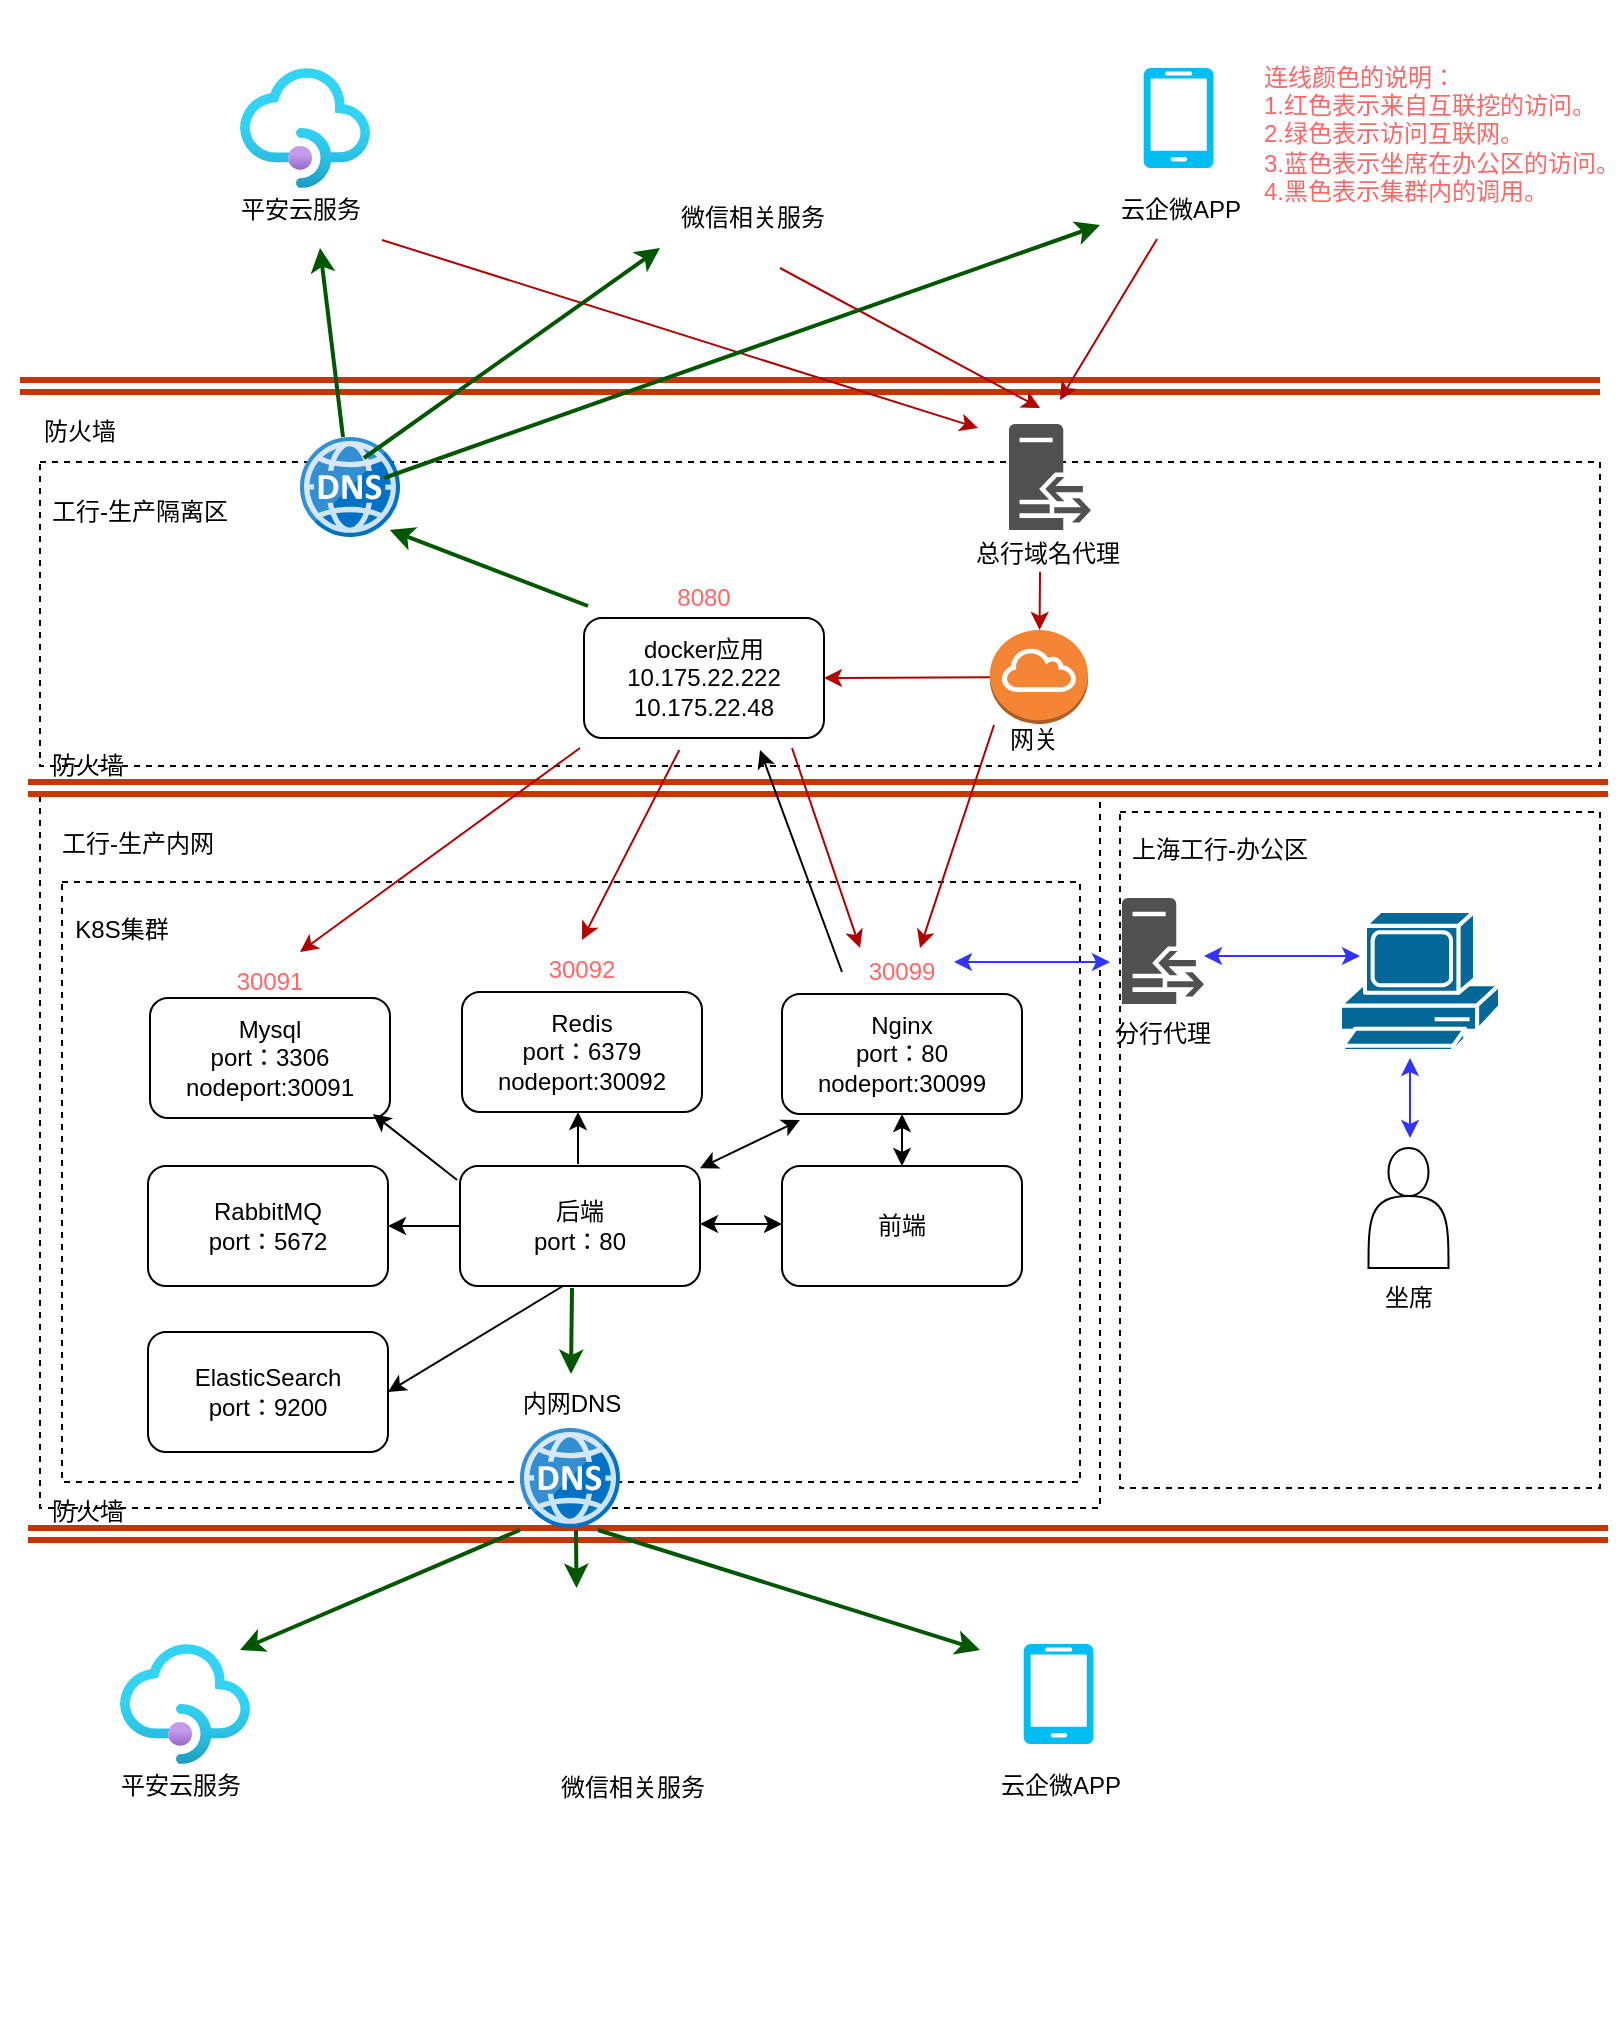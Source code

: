 <mxfile version="24.2.2" type="github">
  <diagram name="第 1 页" id="H5Td6hfvK_dSOBT4_KqR">
    <mxGraphModel dx="1368" dy="844" grid="1" gridSize="10" guides="1" tooltips="1" connect="1" arrows="1" fold="1" page="1" pageScale="1" pageWidth="827" pageHeight="1169" math="0" shadow="0">
      <root>
        <mxCell id="0" />
        <mxCell id="1" parent="0" />
        <mxCell id="0VPpqt3ser_8MPo7c0mN-2" value="" style="rounded=0;whiteSpace=wrap;html=1;fillColor=none;dashed=1;" parent="1" vertex="1">
          <mxGeometry x="30" y="572" width="530" height="357" as="geometry" />
        </mxCell>
        <mxCell id="0VPpqt3ser_8MPo7c0mN-9" value="" style="rounded=0;whiteSpace=wrap;html=1;fillColor=none;dashed=1;" parent="1" vertex="1">
          <mxGeometry x="41" y="616" width="509" height="300" as="geometry" />
        </mxCell>
        <mxCell id="0VPpqt3ser_8MPo7c0mN-4" value="" style="rounded=0;whiteSpace=wrap;html=1;fillColor=none;dashed=1;" parent="1" vertex="1">
          <mxGeometry x="30" y="406" width="780" height="152" as="geometry" />
        </mxCell>
        <mxCell id="0VPpqt3ser_8MPo7c0mN-3" value="工行-生产内网" style="text;html=1;align=center;verticalAlign=middle;whiteSpace=wrap;rounded=0;" parent="1" vertex="1">
          <mxGeometry x="29" y="582" width="100" height="30" as="geometry" />
        </mxCell>
        <mxCell id="0VPpqt3ser_8MPo7c0mN-5" value="工行-生产隔离区" style="text;html=1;align=center;verticalAlign=middle;whiteSpace=wrap;rounded=0;" parent="1" vertex="1">
          <mxGeometry x="30" y="416" width="100" height="30" as="geometry" />
        </mxCell>
        <mxCell id="0VPpqt3ser_8MPo7c0mN-6" value="" style="rounded=0;whiteSpace=wrap;html=1;fillColor=none;dashed=1;" parent="1" vertex="1">
          <mxGeometry x="570" y="581" width="240" height="338" as="geometry" />
        </mxCell>
        <mxCell id="0VPpqt3ser_8MPo7c0mN-7" value="上海工行-办公区" style="text;html=1;align=center;verticalAlign=middle;whiteSpace=wrap;rounded=0;" parent="1" vertex="1">
          <mxGeometry x="570" y="585" width="100" height="30" as="geometry" />
        </mxCell>
        <mxCell id="0VPpqt3ser_8MPo7c0mN-10" value="K8S集群" style="text;html=1;align=center;verticalAlign=middle;whiteSpace=wrap;rounded=0;" parent="1" vertex="1">
          <mxGeometry x="41" y="625" width="60" height="30" as="geometry" />
        </mxCell>
        <mxCell id="0VPpqt3ser_8MPo7c0mN-12" value="&lt;div&gt;&lt;span style=&quot;background-color: initial;&quot;&gt;RabbitMQ&lt;/span&gt;&lt;/div&gt;&lt;div&gt;&lt;span style=&quot;background-color: initial;&quot;&gt;port：5672&lt;/span&gt;&lt;/div&gt;" style="rounded=1;whiteSpace=wrap;html=1;" parent="1" vertex="1">
          <mxGeometry x="84" y="758" width="120" height="60" as="geometry" />
        </mxCell>
        <mxCell id="0VPpqt3ser_8MPo7c0mN-13" value="&lt;div&gt;ElasticSearch&lt;/div&gt;&lt;div&gt;&lt;span style=&quot;background-color: initial;&quot;&gt;port：9200&lt;/span&gt;&lt;/div&gt;" style="rounded=1;whiteSpace=wrap;html=1;" parent="1" vertex="1">
          <mxGeometry x="84" y="841" width="120" height="60" as="geometry" />
        </mxCell>
        <mxCell id="0VPpqt3ser_8MPo7c0mN-15" value="&lt;div&gt;后端&lt;/div&gt;&lt;div&gt;port：80&lt;/div&gt;" style="rounded=1;whiteSpace=wrap;html=1;" parent="1" vertex="1">
          <mxGeometry x="240" y="758" width="120" height="60" as="geometry" />
        </mxCell>
        <mxCell id="0VPpqt3ser_8MPo7c0mN-24" value="" style="shape=mxgraph.cisco.computers_and_peripherals.pc;html=1;pointerEvents=1;dashed=0;fillColor=#036897;strokeColor=#ffffff;strokeWidth=2;verticalLabelPosition=bottom;verticalAlign=top;align=center;outlineConnect=0;" parent="1" vertex="1">
          <mxGeometry x="680" y="630.5" width="80" height="70" as="geometry" />
        </mxCell>
        <mxCell id="0VPpqt3ser_8MPo7c0mN-65" value="" style="group" parent="1" vertex="1" connectable="0">
          <mxGeometry x="120" y="210" width="81" height="85" as="geometry" />
        </mxCell>
        <mxCell id="0VPpqt3ser_8MPo7c0mN-52" value="" style="image;aspect=fixed;html=1;points=[];align=center;fontSize=12;image=img/lib/azure2/app_services/API_Management_Services.svg;" parent="0VPpqt3ser_8MPo7c0mN-65" vertex="1">
          <mxGeometry x="10" y="-1" width="65" height="60" as="geometry" />
        </mxCell>
        <mxCell id="0VPpqt3ser_8MPo7c0mN-57" value="平安云服务" style="text;html=1;align=center;verticalAlign=middle;whiteSpace=wrap;rounded=0;" parent="0VPpqt3ser_8MPo7c0mN-65" vertex="1">
          <mxGeometry y="55" width="81" height="30" as="geometry" />
        </mxCell>
        <mxCell id="0VPpqt3ser_8MPo7c0mN-66" value="" style="group" parent="1" vertex="1" connectable="0">
          <mxGeometry x="331" y="175" width="109" height="124" as="geometry" />
        </mxCell>
        <mxCell id="0VPpqt3ser_8MPo7c0mN-58" value="" style="shape=image;html=1;verticalAlign=top;verticalLabelPosition=bottom;labelBackgroundColor=#ffffff;imageAspect=0;aspect=fixed;image=https://cdn4.iconfinder.com/data/icons/social-media-2346/512/we_chat-01-128.png" parent="0VPpqt3ser_8MPo7c0mN-66" vertex="1">
          <mxGeometry width="109" height="109" as="geometry" />
        </mxCell>
        <mxCell id="0VPpqt3ser_8MPo7c0mN-60" value="微信相关服务" style="text;html=1;align=center;verticalAlign=middle;whiteSpace=wrap;rounded=0;" parent="0VPpqt3ser_8MPo7c0mN-66" vertex="1">
          <mxGeometry x="15" y="94" width="81" height="30" as="geometry" />
        </mxCell>
        <mxCell id="0VPpqt3ser_8MPo7c0mN-67" value="" style="group" parent="1" vertex="1" connectable="0">
          <mxGeometry x="560" y="210" width="81" height="85" as="geometry" />
        </mxCell>
        <mxCell id="0VPpqt3ser_8MPo7c0mN-55" value="" style="verticalLabelPosition=bottom;html=1;verticalAlign=top;align=center;strokeColor=none;fillColor=#00BEF2;shape=mxgraph.azure.mobile;pointerEvents=1;" parent="0VPpqt3ser_8MPo7c0mN-67" vertex="1">
          <mxGeometry x="21.75" y="-1" width="35" height="50" as="geometry" />
        </mxCell>
        <mxCell id="0VPpqt3ser_8MPo7c0mN-61" value="云企微APP" style="text;html=1;align=center;verticalAlign=middle;whiteSpace=wrap;rounded=0;" parent="0VPpqt3ser_8MPo7c0mN-67" vertex="1">
          <mxGeometry y="55" width="81" height="30" as="geometry" />
        </mxCell>
        <mxCell id="0VPpqt3ser_8MPo7c0mN-70" value="" style="group" parent="1" vertex="1" connectable="0">
          <mxGeometry x="302" y="459" width="120" height="85" as="geometry" />
        </mxCell>
        <mxCell id="0VPpqt3ser_8MPo7c0mN-1" value="&lt;div&gt;docker应用&lt;/div&gt;10.175.22.222&lt;div&gt;10.175.22.48&lt;br&gt;&lt;/div&gt;" style="rounded=1;whiteSpace=wrap;html=1;" parent="0VPpqt3ser_8MPo7c0mN-70" vertex="1">
          <mxGeometry y="25" width="120" height="60" as="geometry" />
        </mxCell>
        <mxCell id="0VPpqt3ser_8MPo7c0mN-50" value="8080" style="text;html=1;align=center;verticalAlign=middle;whiteSpace=wrap;rounded=0;fontColor=#FF6666;" parent="0VPpqt3ser_8MPo7c0mN-70" vertex="1">
          <mxGeometry x="30" width="60" height="30" as="geometry" />
        </mxCell>
        <mxCell id="0VPpqt3ser_8MPo7c0mN-71" value="" style="group" parent="1" vertex="1" connectable="0">
          <mxGeometry x="680" y="749" width="70" height="90" as="geometry" />
        </mxCell>
        <mxCell id="0VPpqt3ser_8MPo7c0mN-23" value="" style="shape=actor;whiteSpace=wrap;html=1;" parent="0VPpqt3ser_8MPo7c0mN-71" vertex="1">
          <mxGeometry x="14.25" width="40" height="60" as="geometry" />
        </mxCell>
        <mxCell id="0VPpqt3ser_8MPo7c0mN-37" value="坐席" style="text;html=1;align=center;verticalAlign=middle;whiteSpace=wrap;rounded=0;" parent="0VPpqt3ser_8MPo7c0mN-71" vertex="1">
          <mxGeometry y="60" width="68.5" height="30" as="geometry" />
        </mxCell>
        <mxCell id="0VPpqt3ser_8MPo7c0mN-72" value="" style="group" parent="1" vertex="1" connectable="0">
          <mxGeometry x="85" y="651" width="120" height="83" as="geometry" />
        </mxCell>
        <mxCell id="0VPpqt3ser_8MPo7c0mN-11" value="&lt;div&gt;Mysql&lt;/div&gt;&lt;div&gt;port：3306&lt;/div&gt;&lt;div&gt;nodeport:30091&lt;/div&gt;" style="rounded=1;whiteSpace=wrap;html=1;" parent="0VPpqt3ser_8MPo7c0mN-72" vertex="1">
          <mxGeometry y="23" width="120" height="60" as="geometry" />
        </mxCell>
        <mxCell id="0VPpqt3ser_8MPo7c0mN-35" value="30091" style="text;html=1;align=center;verticalAlign=middle;whiteSpace=wrap;rounded=0;fontColor=#FF6666;" parent="0VPpqt3ser_8MPo7c0mN-72" vertex="1">
          <mxGeometry x="30" width="60" height="30" as="geometry" />
        </mxCell>
        <mxCell id="0VPpqt3ser_8MPo7c0mN-73" value="" style="group" parent="1" vertex="1" connectable="0">
          <mxGeometry x="241" y="645" width="120" height="86" as="geometry" />
        </mxCell>
        <mxCell id="0VPpqt3ser_8MPo7c0mN-8" value="&lt;div&gt;&lt;span style=&quot;background-color: initial;&quot;&gt;Redis&lt;/span&gt;&lt;/div&gt;&lt;div&gt;&lt;span style=&quot;background-color: initial;&quot;&gt;port：6379&lt;/span&gt;&lt;/div&gt;&lt;div&gt;nodeport:30092&lt;/div&gt;" style="rounded=1;whiteSpace=wrap;html=1;" parent="0VPpqt3ser_8MPo7c0mN-73" vertex="1">
          <mxGeometry y="26" width="120" height="60" as="geometry" />
        </mxCell>
        <mxCell id="0VPpqt3ser_8MPo7c0mN-36" value="30092" style="text;html=1;align=center;verticalAlign=middle;whiteSpace=wrap;rounded=0;fontColor=#FF6666;" parent="0VPpqt3ser_8MPo7c0mN-73" vertex="1">
          <mxGeometry x="30" width="60" height="30" as="geometry" />
        </mxCell>
        <mxCell id="0VPpqt3ser_8MPo7c0mN-75" value="" style="group" parent="1" vertex="1" connectable="0">
          <mxGeometry x="10" y="376" width="800" height="87.0" as="geometry" />
        </mxCell>
        <mxCell id="0VPpqt3ser_8MPo7c0mN-39" value="" style="shape=link;html=1;rounded=0;labelBackgroundColor=#FFB366;fontColor=#FFB366;labelBorderColor=#FFB366;strokeColor=#C73500;fillColor=#fa6800;strokeWidth=3;" parent="0VPpqt3ser_8MPo7c0mN-75" edge="1">
          <mxGeometry width="100" relative="1" as="geometry">
            <mxPoint x="10" y="-8" as="sourcePoint" />
            <mxPoint x="800" y="-8" as="targetPoint" />
          </mxGeometry>
        </mxCell>
        <mxCell id="0VPpqt3ser_8MPo7c0mN-42" value="防火墙" style="text;html=1;align=center;verticalAlign=middle;whiteSpace=wrap;rounded=0;" parent="0VPpqt3ser_8MPo7c0mN-75" vertex="1">
          <mxGeometry width="80" height="30" as="geometry" />
        </mxCell>
        <mxCell id="0VPpqt3ser_8MPo7c0mN-79" value="" style="group" parent="1" vertex="1" connectable="0">
          <mxGeometry x="557.25" y="624" width="68.5" height="83" as="geometry" />
        </mxCell>
        <mxCell id="0VPpqt3ser_8MPo7c0mN-30" value="分行代理" style="text;html=1;align=center;verticalAlign=middle;whiteSpace=wrap;rounded=0;" parent="0VPpqt3ser_8MPo7c0mN-79" vertex="1">
          <mxGeometry y="53" width="68.5" height="30" as="geometry" />
        </mxCell>
        <mxCell id="0VPpqt3ser_8MPo7c0mN-32" value="" style="sketch=0;pointerEvents=1;shadow=0;dashed=0;html=1;strokeColor=none;fillColor=#505050;labelPosition=center;verticalLabelPosition=bottom;verticalAlign=top;outlineConnect=0;align=center;shape=mxgraph.office.servers.reverse_proxy;" parent="0VPpqt3ser_8MPo7c0mN-79" vertex="1">
          <mxGeometry x="13.75" width="41" height="53" as="geometry" />
        </mxCell>
        <mxCell id="0VPpqt3ser_8MPo7c0mN-80" value="" style="group" parent="1" vertex="1" connectable="0">
          <mxGeometry x="14" y="543" width="800" height="30" as="geometry" />
        </mxCell>
        <mxCell id="0VPpqt3ser_8MPo7c0mN-81" value="" style="shape=link;html=1;rounded=0;labelBackgroundColor=#FFB366;fontColor=#FFB366;labelBorderColor=#FFB366;strokeColor=#C73500;fillColor=#fa6800;strokeWidth=3;" parent="0VPpqt3ser_8MPo7c0mN-80" edge="1">
          <mxGeometry width="100" relative="1" as="geometry">
            <mxPoint x="10" y="26" as="sourcePoint" />
            <mxPoint x="800" y="26" as="targetPoint" />
          </mxGeometry>
        </mxCell>
        <mxCell id="0VPpqt3ser_8MPo7c0mN-82" value="防火墙" style="text;html=1;align=center;verticalAlign=middle;whiteSpace=wrap;rounded=0;" parent="0VPpqt3ser_8MPo7c0mN-80" vertex="1">
          <mxGeometry width="80" height="30" as="geometry" />
        </mxCell>
        <mxCell id="0VPpqt3ser_8MPo7c0mN-122" value="" style="edgeStyle=orthogonalEdgeStyle;rounded=0;orthogonalLoop=1;jettySize=auto;html=1;startArrow=classic;startFill=1;" parent="1" edge="1">
          <mxGeometry relative="1" as="geometry">
            <mxPoint x="401" y="787" as="sourcePoint" />
            <mxPoint x="360" y="787" as="targetPoint" />
          </mxGeometry>
        </mxCell>
        <mxCell id="0VPpqt3ser_8MPo7c0mN-16" value="前端" style="rounded=1;whiteSpace=wrap;html=1;" parent="1" vertex="1">
          <mxGeometry x="401" y="758" width="120" height="60" as="geometry" />
        </mxCell>
        <mxCell id="0VPpqt3ser_8MPo7c0mN-89" value="" style="group" parent="1" vertex="1" connectable="0">
          <mxGeometry x="401" y="646" width="120" height="86" as="geometry" />
        </mxCell>
        <mxCell id="0VPpqt3ser_8MPo7c0mN-34" value="30099" style="text;html=1;align=center;verticalAlign=middle;whiteSpace=wrap;rounded=0;fontColor=#FF6666;" parent="0VPpqt3ser_8MPo7c0mN-89" vertex="1">
          <mxGeometry x="30" width="60" height="30" as="geometry" />
        </mxCell>
        <mxCell id="0VPpqt3ser_8MPo7c0mN-14" value="&lt;div&gt;Nginx&lt;/div&gt;&lt;div&gt;port：80&lt;/div&gt;&lt;div&gt;nodeport:30099&lt;/div&gt;" style="rounded=1;whiteSpace=wrap;html=1;" parent="0VPpqt3ser_8MPo7c0mN-89" vertex="1">
          <mxGeometry y="26" width="120" height="60" as="geometry" />
        </mxCell>
        <mxCell id="0VPpqt3ser_8MPo7c0mN-95" value="" style="image;sketch=0;aspect=fixed;html=1;points=[];align=center;fontSize=12;image=img/lib/mscae/DNS.svg;" parent="1" vertex="1">
          <mxGeometry x="160" y="393.5" width="50" height="50" as="geometry" />
        </mxCell>
        <mxCell id="0VPpqt3ser_8MPo7c0mN-98" value="" style="endArrow=classic;startArrow=classic;html=1;rounded=0;strokeColor=#3333FF;" parent="1" edge="1">
          <mxGeometry width="50" height="50" relative="1" as="geometry">
            <mxPoint x="715" y="744" as="sourcePoint" />
            <mxPoint x="715" y="704" as="targetPoint" />
            <Array as="points">
              <mxPoint x="715" y="724" />
            </Array>
          </mxGeometry>
        </mxCell>
        <mxCell id="0VPpqt3ser_8MPo7c0mN-99" value="" style="endArrow=classic;startArrow=classic;html=1;rounded=0;strokeColor=#3333FF;endSize=6;startSize=6;jumpSize=6;" parent="1" edge="1">
          <mxGeometry width="50" height="50" relative="1" as="geometry">
            <mxPoint x="612" y="653" as="sourcePoint" />
            <mxPoint x="690" y="653" as="targetPoint" />
            <Array as="points">
              <mxPoint x="612" y="653" />
            </Array>
          </mxGeometry>
        </mxCell>
        <mxCell id="0VPpqt3ser_8MPo7c0mN-105" value="" style="endArrow=none;startArrow=classic;html=1;rounded=0;entryX=0.352;entryY=0.983;entryDx=0;entryDy=0;entryPerimeter=0;fillColor=#e51400;strokeColor=#B20000;endFill=0;" parent="1" target="0VPpqt3ser_8MPo7c0mN-61" edge="1">
          <mxGeometry width="50" height="50" relative="1" as="geometry">
            <mxPoint x="540" y="375" as="sourcePoint" />
            <mxPoint x="490" y="425" as="targetPoint" />
          </mxGeometry>
        </mxCell>
        <mxCell id="0VPpqt3ser_8MPo7c0mN-106" value="" style="group" parent="1" vertex="1" connectable="0">
          <mxGeometry x="454" y="387" width="160" height="80" as="geometry" />
        </mxCell>
        <mxCell id="0VPpqt3ser_8MPo7c0mN-45" value="" style="sketch=0;pointerEvents=1;shadow=0;dashed=0;html=1;strokeColor=none;fillColor=#505050;labelPosition=center;verticalLabelPosition=bottom;verticalAlign=top;outlineConnect=0;align=center;shape=mxgraph.office.servers.reverse_proxy;" parent="0VPpqt3ser_8MPo7c0mN-106" vertex="1">
          <mxGeometry x="60.5" width="41" height="53" as="geometry" />
        </mxCell>
        <mxCell id="0VPpqt3ser_8MPo7c0mN-47" value="总行域名代理" style="text;html=1;align=center;verticalAlign=middle;whiteSpace=wrap;rounded=0;" parent="0VPpqt3ser_8MPo7c0mN-106" vertex="1">
          <mxGeometry y="50" width="160" height="30" as="geometry" />
        </mxCell>
        <mxCell id="0VPpqt3ser_8MPo7c0mN-107" value="" style="endArrow=classic;startArrow=none;html=1;rounded=0;fillColor=#e51400;strokeColor=#B20000;startFill=0;" parent="1" edge="1">
          <mxGeometry width="50" height="50" relative="1" as="geometry">
            <mxPoint x="530" y="461" as="sourcePoint" />
            <mxPoint x="529.783" y="490" as="targetPoint" />
          </mxGeometry>
        </mxCell>
        <mxCell id="0VPpqt3ser_8MPo7c0mN-110" value="" style="endArrow=none;startArrow=classic;html=1;rounded=0;fillColor=#e51400;strokeColor=#B20000;endFill=0;" parent="1" edge="1">
          <mxGeometry width="50" height="50" relative="1" as="geometry">
            <mxPoint x="530" y="379" as="sourcePoint" />
            <mxPoint x="400" y="309" as="targetPoint" />
          </mxGeometry>
        </mxCell>
        <mxCell id="0VPpqt3ser_8MPo7c0mN-111" value="" style="endArrow=none;startArrow=classic;html=1;rounded=0;fillColor=#e51400;strokeColor=#B20000;entryX=1;entryY=1;entryDx=0;entryDy=0;endFill=0;" parent="1" target="0VPpqt3ser_8MPo7c0mN-57" edge="1">
          <mxGeometry width="50" height="50" relative="1" as="geometry">
            <mxPoint x="499" y="389" as="sourcePoint" />
            <mxPoint x="369" y="319" as="targetPoint" />
          </mxGeometry>
        </mxCell>
        <mxCell id="0VPpqt3ser_8MPo7c0mN-112" value="" style="endArrow=none;startArrow=classic;html=1;rounded=0;fillColor=#e51400;strokeColor=#B20000;endFill=0;exitX=1;exitY=0.5;exitDx=0;exitDy=0;" parent="1" source="0VPpqt3ser_8MPo7c0mN-1" target="DO651uxCaCnG65tiCvHo-2" edge="1">
          <mxGeometry width="50" height="50" relative="1" as="geometry">
            <mxPoint x="325" y="630" as="sourcePoint" />
            <mxPoint x="567" y="630" as="targetPoint" />
          </mxGeometry>
        </mxCell>
        <mxCell id="0VPpqt3ser_8MPo7c0mN-114" value="" style="endArrow=none;startArrow=classic;html=1;rounded=0;fillColor=#e51400;strokeColor=#B20000;endFill=0;exitX=0.75;exitY=0;exitDx=0;exitDy=0;" parent="1" source="0VPpqt3ser_8MPo7c0mN-35" edge="1">
          <mxGeometry width="50" height="50" relative="1" as="geometry">
            <mxPoint x="274" y="629" as="sourcePoint" />
            <mxPoint x="300" y="549" as="targetPoint" />
          </mxGeometry>
        </mxCell>
        <mxCell id="0VPpqt3ser_8MPo7c0mN-115" value="" style="endArrow=none;startArrow=classic;html=1;rounded=0;fillColor=#e51400;strokeColor=#B20000;endFill=0;exitX=0.5;exitY=0;exitDx=0;exitDy=0;" parent="1" source="0VPpqt3ser_8MPo7c0mN-36" edge="1">
          <mxGeometry width="50" height="50" relative="1" as="geometry">
            <mxPoint x="276.004" y="688" as="sourcePoint" />
            <mxPoint x="349.646" y="550" as="targetPoint" />
          </mxGeometry>
        </mxCell>
        <mxCell id="0VPpqt3ser_8MPo7c0mN-117" value="" style="endArrow=none;startArrow=classic;html=1;rounded=0;fillColor=#008a00;strokeColor=#005700;endFill=0;exitX=0.205;exitY=0.2;exitDx=0;exitDy=0;exitPerimeter=0;strokeWidth=2;" parent="1" edge="1">
          <mxGeometry width="50" height="50" relative="1" as="geometry">
            <mxPoint x="204.9" y="440" as="sourcePoint" />
            <mxPoint x="304" y="478" as="targetPoint" />
          </mxGeometry>
        </mxCell>
        <mxCell id="0VPpqt3ser_8MPo7c0mN-118" value="" style="endArrow=none;startArrow=classic;html=1;rounded=0;fillColor=#008a00;strokeColor=#005700;endFill=0;entryX=0.43;entryY=0;entryDx=0;entryDy=0;entryPerimeter=0;jumpSize=6;strokeWidth=2;" parent="1" target="0VPpqt3ser_8MPo7c0mN-95" edge="1">
          <mxGeometry width="50" height="50" relative="1" as="geometry">
            <mxPoint x="170" y="299" as="sourcePoint" />
            <mxPoint x="314" y="419" as="targetPoint" />
          </mxGeometry>
        </mxCell>
        <mxCell id="0VPpqt3ser_8MPo7c0mN-119" value="" style="endArrow=none;startArrow=classic;html=1;rounded=0;fillColor=#008a00;strokeColor=#005700;endFill=0;entryX=0.43;entryY=0;entryDx=0;entryDy=0;entryPerimeter=0;strokeWidth=2;" parent="1" edge="1">
          <mxGeometry width="50" height="50" relative="1" as="geometry">
            <mxPoint x="340" y="299" as="sourcePoint" />
            <mxPoint x="192" y="404" as="targetPoint" />
          </mxGeometry>
        </mxCell>
        <mxCell id="0VPpqt3ser_8MPo7c0mN-120" value="" style="endArrow=none;startArrow=classic;html=1;rounded=0;fillColor=#008a00;strokeColor=#005700;endFill=0;entryX=0.43;entryY=0;entryDx=0;entryDy=0;entryPerimeter=0;exitX=0;exitY=0.75;exitDx=0;exitDy=0;strokeWidth=2;" parent="1" source="0VPpqt3ser_8MPo7c0mN-61" edge="1">
          <mxGeometry width="50" height="50" relative="1" as="geometry">
            <mxPoint x="350" y="309" as="sourcePoint" />
            <mxPoint x="202" y="414" as="targetPoint" />
          </mxGeometry>
        </mxCell>
        <mxCell id="0VPpqt3ser_8MPo7c0mN-121" value="" style="edgeStyle=orthogonalEdgeStyle;rounded=0;orthogonalLoop=1;jettySize=auto;html=1;startArrow=classic;startFill=1;" parent="1" source="0VPpqt3ser_8MPo7c0mN-14" target="0VPpqt3ser_8MPo7c0mN-16" edge="1">
          <mxGeometry relative="1" as="geometry" />
        </mxCell>
        <mxCell id="0VPpqt3ser_8MPo7c0mN-127" value="" style="edgeStyle=orthogonalEdgeStyle;rounded=0;orthogonalLoop=1;jettySize=auto;html=1;startArrow=classic;startFill=1;endArrow=none;endFill=0;" parent="1" edge="1">
          <mxGeometry relative="1" as="geometry">
            <mxPoint x="299" y="731" as="sourcePoint" />
            <mxPoint x="299" y="757" as="targetPoint" />
          </mxGeometry>
        </mxCell>
        <mxCell id="0VPpqt3ser_8MPo7c0mN-131" value="" style="endArrow=classic;startArrow=none;html=1;rounded=0;entryX=0.929;entryY=0.967;entryDx=0;entryDy=0;entryPerimeter=0;exitX=-0.012;exitY=0.117;exitDx=0;exitDy=0;exitPerimeter=0;startFill=0;" parent="1" source="0VPpqt3ser_8MPo7c0mN-15" target="0VPpqt3ser_8MPo7c0mN-11" edge="1">
          <mxGeometry width="50" height="50" relative="1" as="geometry">
            <mxPoint x="440" y="805" as="sourcePoint" />
            <mxPoint x="490" y="755" as="targetPoint" />
          </mxGeometry>
        </mxCell>
        <mxCell id="0VPpqt3ser_8MPo7c0mN-132" value="" style="endArrow=classic;startArrow=classic;html=1;rounded=0;" parent="1" source="0VPpqt3ser_8MPo7c0mN-15" edge="1">
          <mxGeometry width="50" height="50" relative="1" as="geometry">
            <mxPoint x="440" y="805" as="sourcePoint" />
            <mxPoint x="410" y="735" as="targetPoint" />
          </mxGeometry>
        </mxCell>
        <mxCell id="0VPpqt3ser_8MPo7c0mN-133" value="" style="endArrow=none;startArrow=classic;html=1;rounded=0;exitX=1;exitY=0.5;exitDx=0;exitDy=0;entryX=0;entryY=0.5;entryDx=0;entryDy=0;endFill=0;" parent="1" source="0VPpqt3ser_8MPo7c0mN-12" target="0VPpqt3ser_8MPo7c0mN-15" edge="1">
          <mxGeometry width="50" height="50" relative="1" as="geometry">
            <mxPoint x="440" y="805" as="sourcePoint" />
            <mxPoint x="490" y="755" as="targetPoint" />
          </mxGeometry>
        </mxCell>
        <mxCell id="0VPpqt3ser_8MPo7c0mN-134" value="" style="endArrow=none;startArrow=classic;html=1;rounded=0;entryX=0.429;entryY=1;entryDx=0;entryDy=0;entryPerimeter=0;exitX=1;exitY=0.5;exitDx=0;exitDy=0;endFill=0;" parent="1" source="0VPpqt3ser_8MPo7c0mN-13" target="0VPpqt3ser_8MPo7c0mN-15" edge="1">
          <mxGeometry width="50" height="50" relative="1" as="geometry">
            <mxPoint x="440" y="805" as="sourcePoint" />
            <mxPoint x="490" y="755" as="targetPoint" />
          </mxGeometry>
        </mxCell>
        <mxCell id="0VPpqt3ser_8MPo7c0mN-136" value="连线颜色的说明：&lt;div&gt;1.红色表示来自互联挖的访问。&lt;/div&gt;&lt;div style=&quot;&quot;&gt;2.绿色表示访问互联网。&lt;/div&gt;&lt;div style=&quot;&quot;&gt;3.蓝色表示坐席在办公区的访问。&lt;/div&gt;&lt;div style=&quot;&quot;&gt;4.黑色表示集群内的调用。&lt;/div&gt;" style="text;html=1;align=left;verticalAlign=middle;whiteSpace=wrap;rounded=0;fontColor=#FF6666;" parent="1" vertex="1">
          <mxGeometry x="640" y="205" width="181" height="74" as="geometry" />
        </mxCell>
        <mxCell id="WUPsCM75Mi7F_lNf_f48-1" value="" style="endArrow=classic;startArrow=none;html=1;rounded=0;fillColor=#e51400;strokeColor=#B20000;endFill=1;startFill=0;" parent="1" edge="1">
          <mxGeometry width="50" height="50" relative="1" as="geometry">
            <mxPoint x="406" y="549" as="sourcePoint" />
            <mxPoint x="440" y="649" as="targetPoint" />
          </mxGeometry>
        </mxCell>
        <mxCell id="ukt-0VW7PRhgNPQQfDPv-1" value="" style="endArrow=classic;startArrow=classic;html=1;rounded=0;strokeColor=#3333FF;endSize=6;startSize=6;jumpSize=6;" parent="1" edge="1">
          <mxGeometry width="50" height="50" relative="1" as="geometry">
            <mxPoint x="487" y="656" as="sourcePoint" />
            <mxPoint x="565" y="656" as="targetPoint" />
            <Array as="points">
              <mxPoint x="487" y="656" />
            </Array>
          </mxGeometry>
        </mxCell>
        <mxCell id="DO651uxCaCnG65tiCvHo-1" value="" style="group" parent="1" vertex="1" connectable="0">
          <mxGeometry x="497" y="490" width="60" height="70" as="geometry" />
        </mxCell>
        <mxCell id="DO651uxCaCnG65tiCvHo-2" value="" style="outlineConnect=0;dashed=0;verticalLabelPosition=bottom;verticalAlign=top;align=center;html=1;shape=mxgraph.aws3.internet_gateway;fillColor=#F58534;gradientColor=none;" parent="DO651uxCaCnG65tiCvHo-1" vertex="1">
          <mxGeometry x="8" width="49" height="47" as="geometry" />
        </mxCell>
        <mxCell id="DO651uxCaCnG65tiCvHo-3" value="网关" style="text;html=1;align=center;verticalAlign=middle;whiteSpace=wrap;rounded=0;" parent="DO651uxCaCnG65tiCvHo-1" vertex="1">
          <mxGeometry y="40" width="60" height="30" as="geometry" />
        </mxCell>
        <mxCell id="DO651uxCaCnG65tiCvHo-4" value="" style="endArrow=classic;startArrow=none;html=1;rounded=0;fillColor=#e51400;strokeColor=#B20000;endFill=1;startFill=0;exitX=0;exitY=0.25;exitDx=0;exitDy=0;" parent="1" edge="1">
          <mxGeometry width="50" height="50" relative="1" as="geometry">
            <mxPoint x="507" y="537.5" as="sourcePoint" />
            <mxPoint x="470" y="649" as="targetPoint" />
          </mxGeometry>
        </mxCell>
        <mxCell id="DO651uxCaCnG65tiCvHo-8" value="" style="group" parent="1" vertex="1" connectable="0">
          <mxGeometry x="14" y="1107" width="800" height="87.0" as="geometry" />
        </mxCell>
        <mxCell id="DO651uxCaCnG65tiCvHo-9" value="" style="shape=link;html=1;rounded=0;labelBackgroundColor=#FFB366;fontColor=#FFB366;labelBorderColor=#FFB366;strokeColor=#C73500;fillColor=#fa6800;strokeWidth=3;" parent="DO651uxCaCnG65tiCvHo-8" edge="1">
          <mxGeometry width="100" relative="1" as="geometry">
            <mxPoint x="10" y="-165" as="sourcePoint" />
            <mxPoint x="800" y="-165" as="targetPoint" />
          </mxGeometry>
        </mxCell>
        <mxCell id="DO651uxCaCnG65tiCvHo-10" value="防火墙" style="text;html=1;align=center;verticalAlign=middle;whiteSpace=wrap;rounded=0;" parent="DO651uxCaCnG65tiCvHo-8" vertex="1">
          <mxGeometry y="-191" width="80" height="30" as="geometry" />
        </mxCell>
        <mxCell id="DO651uxCaCnG65tiCvHo-11" value="" style="group" parent="1" vertex="1" connectable="0">
          <mxGeometry x="265.5" y="862" width="60" height="77" as="geometry" />
        </mxCell>
        <mxCell id="DO651uxCaCnG65tiCvHo-5" value="" style="image;sketch=0;aspect=fixed;html=1;points=[];align=center;fontSize=12;image=img/lib/mscae/DNS.svg;" parent="DO651uxCaCnG65tiCvHo-11" vertex="1">
          <mxGeometry x="4.5" y="27" width="50" height="50" as="geometry" />
        </mxCell>
        <mxCell id="DO651uxCaCnG65tiCvHo-7" value="内网DNS" style="text;html=1;align=center;verticalAlign=middle;whiteSpace=wrap;rounded=0;" parent="DO651uxCaCnG65tiCvHo-11" vertex="1">
          <mxGeometry width="60" height="30" as="geometry" />
        </mxCell>
        <mxCell id="DO651uxCaCnG65tiCvHo-12" value="" style="endArrow=none;startArrow=classic;html=1;rounded=0;fillColor=#008a00;strokeColor=#005700;endFill=0;exitX=0.5;exitY=0;exitDx=0;exitDy=0;strokeWidth=2;" parent="1" source="DO651uxCaCnG65tiCvHo-7" edge="1">
          <mxGeometry width="50" height="50" relative="1" as="geometry">
            <mxPoint x="214.9" y="464" as="sourcePoint" />
            <mxPoint x="296" y="819" as="targetPoint" />
          </mxGeometry>
        </mxCell>
        <mxCell id="vYAwJx9EKdvuZ_oxdOfk-2" value="" style="group" vertex="1" connectable="0" parent="1">
          <mxGeometry x="60" y="998" width="81" height="85" as="geometry" />
        </mxCell>
        <mxCell id="vYAwJx9EKdvuZ_oxdOfk-3" value="" style="image;aspect=fixed;html=1;points=[];align=center;fontSize=12;image=img/lib/azure2/app_services/API_Management_Services.svg;" vertex="1" parent="vYAwJx9EKdvuZ_oxdOfk-2">
          <mxGeometry x="10" y="-1" width="65" height="60" as="geometry" />
        </mxCell>
        <mxCell id="vYAwJx9EKdvuZ_oxdOfk-4" value="平安云服务" style="text;html=1;align=center;verticalAlign=middle;whiteSpace=wrap;rounded=0;" vertex="1" parent="vYAwJx9EKdvuZ_oxdOfk-2">
          <mxGeometry y="55" width="81" height="30" as="geometry" />
        </mxCell>
        <mxCell id="vYAwJx9EKdvuZ_oxdOfk-5" value="" style="group" vertex="1" connectable="0" parent="1">
          <mxGeometry x="271" y="969" width="109" height="124" as="geometry" />
        </mxCell>
        <mxCell id="vYAwJx9EKdvuZ_oxdOfk-6" value="" style="shape=image;html=1;verticalAlign=top;verticalLabelPosition=bottom;labelBackgroundColor=#ffffff;imageAspect=0;aspect=fixed;image=https://cdn4.iconfinder.com/data/icons/social-media-2346/512/we_chat-01-128.png" vertex="1" parent="vYAwJx9EKdvuZ_oxdOfk-5">
          <mxGeometry width="109" height="109" as="geometry" />
        </mxCell>
        <mxCell id="vYAwJx9EKdvuZ_oxdOfk-7" value="微信相关服务" style="text;html=1;align=center;verticalAlign=middle;whiteSpace=wrap;rounded=0;" vertex="1" parent="vYAwJx9EKdvuZ_oxdOfk-5">
          <mxGeometry x="15" y="85" width="81" height="30" as="geometry" />
        </mxCell>
        <mxCell id="vYAwJx9EKdvuZ_oxdOfk-8" value="" style="group" vertex="1" connectable="0" parent="1">
          <mxGeometry x="500" y="998" width="81" height="85" as="geometry" />
        </mxCell>
        <mxCell id="vYAwJx9EKdvuZ_oxdOfk-9" value="" style="verticalLabelPosition=bottom;html=1;verticalAlign=top;align=center;strokeColor=none;fillColor=#00BEF2;shape=mxgraph.azure.mobile;pointerEvents=1;" vertex="1" parent="vYAwJx9EKdvuZ_oxdOfk-8">
          <mxGeometry x="21.75" y="-1" width="35" height="50" as="geometry" />
        </mxCell>
        <mxCell id="vYAwJx9EKdvuZ_oxdOfk-10" value="云企微APP" style="text;html=1;align=center;verticalAlign=middle;whiteSpace=wrap;rounded=0;" vertex="1" parent="vYAwJx9EKdvuZ_oxdOfk-8">
          <mxGeometry y="55" width="81" height="30" as="geometry" />
        </mxCell>
        <mxCell id="vYAwJx9EKdvuZ_oxdOfk-11" value="" style="endArrow=none;startArrow=classic;html=1;rounded=0;fillColor=#008a00;strokeColor=#005700;endFill=0;strokeWidth=2;" edge="1" parent="1">
          <mxGeometry width="50" height="50" relative="1" as="geometry">
            <mxPoint x="130" y="1000" as="sourcePoint" />
            <mxPoint x="270" y="940" as="targetPoint" />
          </mxGeometry>
        </mxCell>
        <mxCell id="vYAwJx9EKdvuZ_oxdOfk-12" value="" style="endArrow=none;startArrow=classic;html=1;rounded=0;fillColor=#008a00;strokeColor=#005700;endFill=0;strokeWidth=2;exitX=0.25;exitY=0;exitDx=0;exitDy=0;" edge="1" parent="1" source="vYAwJx9EKdvuZ_oxdOfk-6">
          <mxGeometry width="50" height="50" relative="1" as="geometry">
            <mxPoint x="130" y="1020" as="sourcePoint" />
            <mxPoint x="298" y="940" as="targetPoint" />
          </mxGeometry>
        </mxCell>
        <mxCell id="vYAwJx9EKdvuZ_oxdOfk-13" value="" style="endArrow=none;startArrow=classic;html=1;rounded=0;fillColor=#008a00;strokeColor=#005700;endFill=0;strokeWidth=2;" edge="1" parent="1">
          <mxGeometry width="50" height="50" relative="1" as="geometry">
            <mxPoint x="500" y="1000" as="sourcePoint" />
            <mxPoint x="309" y="940" as="targetPoint" />
          </mxGeometry>
        </mxCell>
        <mxCell id="vYAwJx9EKdvuZ_oxdOfk-14" value="" style="endArrow=none;startArrow=classic;html=1;rounded=0;entryX=0;entryY=0.5;entryDx=0;entryDy=0;endFill=0;" edge="1" parent="1" target="0VPpqt3ser_8MPo7c0mN-34">
          <mxGeometry width="50" height="50" relative="1" as="geometry">
            <mxPoint x="390" y="550" as="sourcePoint" />
            <mxPoint x="301" y="828" as="targetPoint" />
          </mxGeometry>
        </mxCell>
      </root>
    </mxGraphModel>
  </diagram>
</mxfile>
